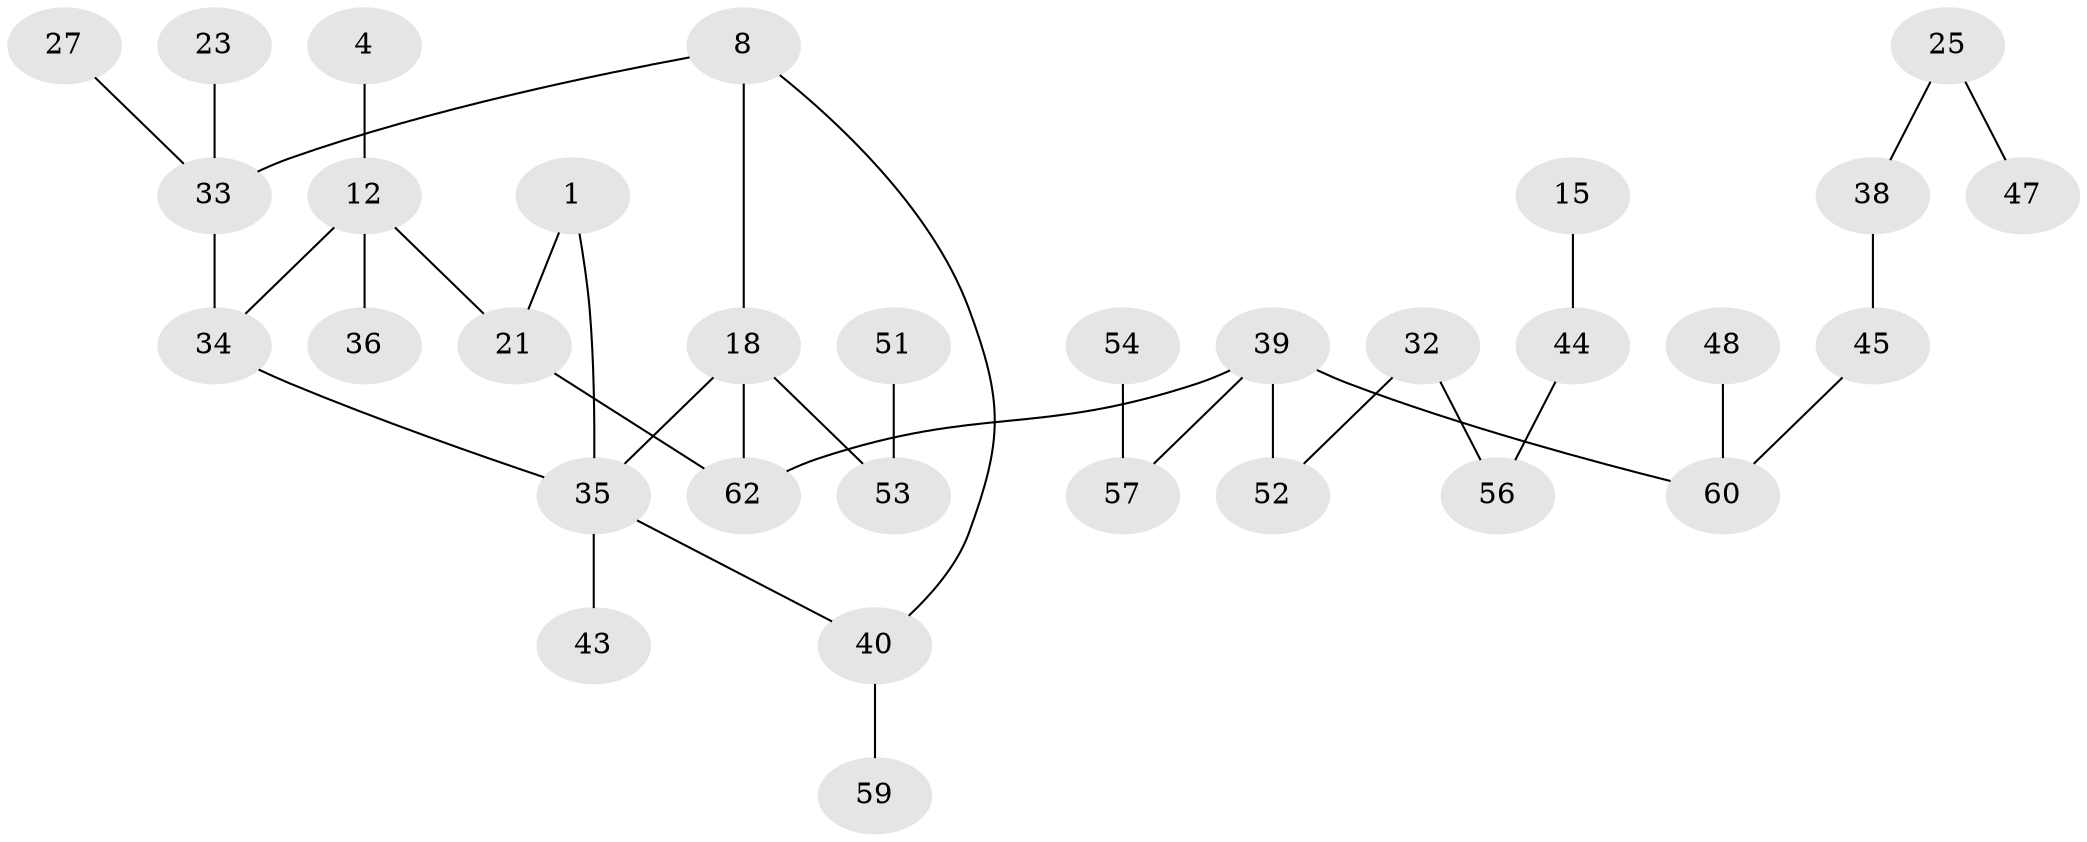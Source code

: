// original degree distribution, {2: 0.21951219512195122, 1: 0.34959349593495936, 0: 0.21138211382113822, 3: 0.13008130081300814, 4: 0.07317073170731707, 6: 0.008130081300813009, 5: 0.008130081300813009}
// Generated by graph-tools (version 1.1) at 2025/35/03/04/25 23:35:54]
// undirected, 32 vertices, 35 edges
graph export_dot {
  node [color=gray90,style=filled];
  1;
  4;
  8;
  12;
  15;
  18;
  21;
  23;
  25;
  27;
  32;
  33;
  34;
  35;
  36;
  38;
  39;
  40;
  43;
  44;
  45;
  47;
  48;
  51;
  52;
  53;
  54;
  56;
  57;
  59;
  60;
  62;
  1 -- 21 [weight=1.0];
  1 -- 35 [weight=1.0];
  4 -- 12 [weight=1.0];
  8 -- 18 [weight=1.0];
  8 -- 33 [weight=1.0];
  8 -- 40 [weight=1.0];
  12 -- 21 [weight=1.0];
  12 -- 34 [weight=1.0];
  12 -- 36 [weight=1.0];
  15 -- 44 [weight=1.0];
  18 -- 35 [weight=1.0];
  18 -- 53 [weight=1.0];
  18 -- 62 [weight=1.0];
  21 -- 62 [weight=1.0];
  23 -- 33 [weight=1.0];
  25 -- 38 [weight=1.0];
  25 -- 47 [weight=1.0];
  27 -- 33 [weight=1.0];
  32 -- 52 [weight=1.0];
  32 -- 56 [weight=1.0];
  33 -- 34 [weight=1.0];
  34 -- 35 [weight=1.0];
  35 -- 40 [weight=1.0];
  35 -- 43 [weight=1.0];
  38 -- 45 [weight=1.0];
  39 -- 52 [weight=1.0];
  39 -- 57 [weight=1.0];
  39 -- 60 [weight=1.0];
  39 -- 62 [weight=1.0];
  40 -- 59 [weight=1.0];
  44 -- 56 [weight=1.0];
  45 -- 60 [weight=1.0];
  48 -- 60 [weight=1.0];
  51 -- 53 [weight=1.0];
  54 -- 57 [weight=1.0];
}
